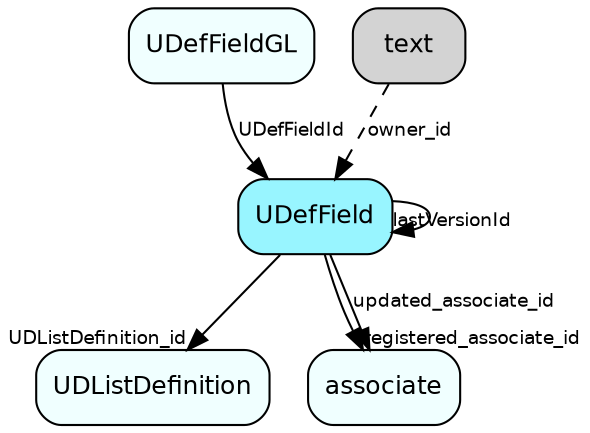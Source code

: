 digraph UDefField  {
node [shape = box style="rounded, filled" fontname = "Helvetica" fontsize = "12" ]
edge [fontname = "Helvetica" fontsize = "9"]

UDefField[fillcolor = "cadetblue1"]
UDListDefinition[fillcolor = "azure1"]
associate[fillcolor = "azure1"]
UDefFieldGL[fillcolor = "azure1"]
UDefField -> UDListDefinition [headlabel = "UDListDefinition_id"]
UDefField -> UDefField [headlabel = "lastVersionId"]
UDefField -> associate [headlabel = "registered_associate_id"]
UDefField -> associate [label = "updated_associate_id"]
text -> UDefField [label = "owner_id" style="dashed"]
UDefFieldGL -> UDefField [label = "UDefFieldId"]
}
